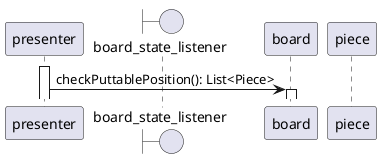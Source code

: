 @startuml
participant presenter
boundary board_state_listener
participant board
participant piece

activate presenter

presenter -> board : checkPuttablePosition(): List<Piece>
activate board


@enduml